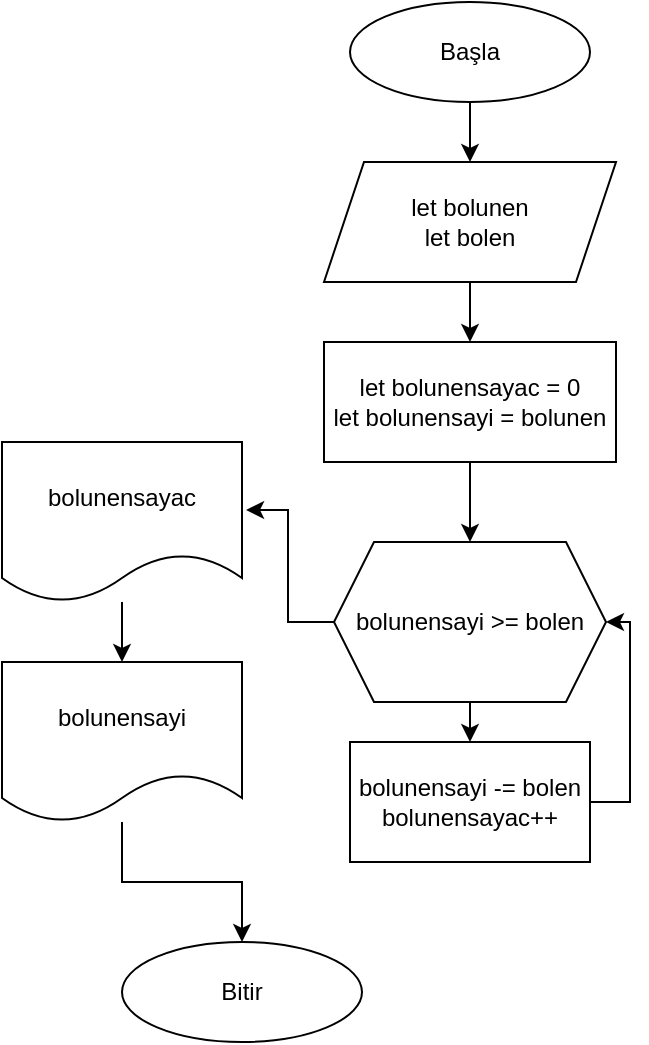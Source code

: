<mxfile version="22.1.11" type="device">
  <diagram name="Sayfa -1" id="7rVfr07kKPyBIsoaQOA_">
    <mxGraphModel dx="820" dy="798" grid="1" gridSize="10" guides="1" tooltips="1" connect="1" arrows="1" fold="1" page="1" pageScale="1" pageWidth="827" pageHeight="1169" math="0" shadow="0">
      <root>
        <mxCell id="0" />
        <mxCell id="1" parent="0" />
        <mxCell id="d6JyFXWKORS_Npj9D9bG-9" style="edgeStyle=orthogonalEdgeStyle;rounded=0;orthogonalLoop=1;jettySize=auto;html=1;exitX=0.5;exitY=1;exitDx=0;exitDy=0;entryX=0.5;entryY=0;entryDx=0;entryDy=0;" edge="1" parent="1" source="d6JyFXWKORS_Npj9D9bG-1" target="d6JyFXWKORS_Npj9D9bG-2">
          <mxGeometry relative="1" as="geometry" />
        </mxCell>
        <mxCell id="d6JyFXWKORS_Npj9D9bG-1" value="Başla" style="ellipse;whiteSpace=wrap;html=1;" vertex="1" parent="1">
          <mxGeometry x="354" y="10" width="120" height="50" as="geometry" />
        </mxCell>
        <mxCell id="d6JyFXWKORS_Npj9D9bG-10" style="edgeStyle=orthogonalEdgeStyle;rounded=0;orthogonalLoop=1;jettySize=auto;html=1;exitX=0.5;exitY=1;exitDx=0;exitDy=0;" edge="1" parent="1" source="d6JyFXWKORS_Npj9D9bG-2" target="d6JyFXWKORS_Npj9D9bG-3">
          <mxGeometry relative="1" as="geometry" />
        </mxCell>
        <mxCell id="d6JyFXWKORS_Npj9D9bG-2" value="let bolunen&lt;br&gt;let bolen" style="shape=parallelogram;perimeter=parallelogramPerimeter;whiteSpace=wrap;html=1;fixedSize=1;" vertex="1" parent="1">
          <mxGeometry x="341" y="90" width="146" height="60" as="geometry" />
        </mxCell>
        <mxCell id="d6JyFXWKORS_Npj9D9bG-11" style="edgeStyle=orthogonalEdgeStyle;rounded=0;orthogonalLoop=1;jettySize=auto;html=1;exitX=0.5;exitY=1;exitDx=0;exitDy=0;entryX=0.5;entryY=0;entryDx=0;entryDy=0;" edge="1" parent="1" source="d6JyFXWKORS_Npj9D9bG-3" target="d6JyFXWKORS_Npj9D9bG-4">
          <mxGeometry relative="1" as="geometry" />
        </mxCell>
        <mxCell id="d6JyFXWKORS_Npj9D9bG-3" value="let bolunensayac = 0&lt;br&gt;let bolunensayi = bolunen" style="rounded=0;whiteSpace=wrap;html=1;" vertex="1" parent="1">
          <mxGeometry x="341" y="180" width="146" height="60" as="geometry" />
        </mxCell>
        <mxCell id="d6JyFXWKORS_Npj9D9bG-12" style="edgeStyle=orthogonalEdgeStyle;rounded=0;orthogonalLoop=1;jettySize=auto;html=1;exitX=0.5;exitY=1;exitDx=0;exitDy=0;entryX=0.5;entryY=0;entryDx=0;entryDy=0;" edge="1" parent="1" source="d6JyFXWKORS_Npj9D9bG-4" target="d6JyFXWKORS_Npj9D9bG-5">
          <mxGeometry relative="1" as="geometry" />
        </mxCell>
        <mxCell id="d6JyFXWKORS_Npj9D9bG-4" value="bolunensayi &amp;gt;= bolen" style="shape=hexagon;perimeter=hexagonPerimeter2;whiteSpace=wrap;html=1;fixedSize=1;" vertex="1" parent="1">
          <mxGeometry x="346" y="280" width="136" height="80" as="geometry" />
        </mxCell>
        <mxCell id="d6JyFXWKORS_Npj9D9bG-13" style="edgeStyle=orthogonalEdgeStyle;rounded=0;orthogonalLoop=1;jettySize=auto;html=1;exitX=1;exitY=0.5;exitDx=0;exitDy=0;entryX=1;entryY=0.5;entryDx=0;entryDy=0;" edge="1" parent="1" source="d6JyFXWKORS_Npj9D9bG-5" target="d6JyFXWKORS_Npj9D9bG-4">
          <mxGeometry relative="1" as="geometry" />
        </mxCell>
        <mxCell id="d6JyFXWKORS_Npj9D9bG-5" value="bolunensayi -= bolen&lt;br&gt;bolunensayac++" style="rounded=0;whiteSpace=wrap;html=1;" vertex="1" parent="1">
          <mxGeometry x="354" y="380" width="120" height="60" as="geometry" />
        </mxCell>
        <mxCell id="d6JyFXWKORS_Npj9D9bG-15" style="edgeStyle=orthogonalEdgeStyle;rounded=0;orthogonalLoop=1;jettySize=auto;html=1;entryX=0.5;entryY=0;entryDx=0;entryDy=0;" edge="1" parent="1" source="d6JyFXWKORS_Npj9D9bG-6" target="d6JyFXWKORS_Npj9D9bG-7">
          <mxGeometry relative="1" as="geometry" />
        </mxCell>
        <mxCell id="d6JyFXWKORS_Npj9D9bG-6" value="bolunensayac" style="shape=document;whiteSpace=wrap;html=1;boundedLbl=1;" vertex="1" parent="1">
          <mxGeometry x="180" y="230" width="120" height="80" as="geometry" />
        </mxCell>
        <mxCell id="d6JyFXWKORS_Npj9D9bG-16" style="edgeStyle=orthogonalEdgeStyle;rounded=0;orthogonalLoop=1;jettySize=auto;html=1;entryX=0.5;entryY=0;entryDx=0;entryDy=0;" edge="1" parent="1" source="d6JyFXWKORS_Npj9D9bG-7" target="d6JyFXWKORS_Npj9D9bG-8">
          <mxGeometry relative="1" as="geometry" />
        </mxCell>
        <mxCell id="d6JyFXWKORS_Npj9D9bG-7" value="bolunensayi" style="shape=document;whiteSpace=wrap;html=1;boundedLbl=1;" vertex="1" parent="1">
          <mxGeometry x="180" y="340" width="120" height="80" as="geometry" />
        </mxCell>
        <mxCell id="d6JyFXWKORS_Npj9D9bG-8" value="Bitir" style="ellipse;whiteSpace=wrap;html=1;" vertex="1" parent="1">
          <mxGeometry x="240" y="480" width="120" height="50" as="geometry" />
        </mxCell>
        <mxCell id="d6JyFXWKORS_Npj9D9bG-14" style="edgeStyle=orthogonalEdgeStyle;rounded=0;orthogonalLoop=1;jettySize=auto;html=1;exitX=0;exitY=0.5;exitDx=0;exitDy=0;entryX=1.017;entryY=0.425;entryDx=0;entryDy=0;entryPerimeter=0;" edge="1" parent="1" source="d6JyFXWKORS_Npj9D9bG-4" target="d6JyFXWKORS_Npj9D9bG-6">
          <mxGeometry relative="1" as="geometry" />
        </mxCell>
      </root>
    </mxGraphModel>
  </diagram>
</mxfile>
